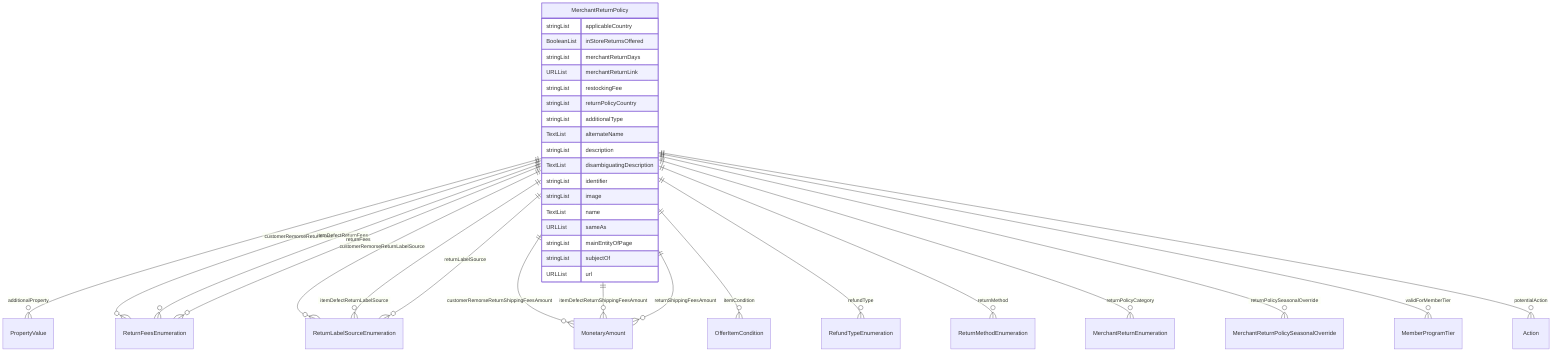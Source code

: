 erDiagram
MerchantReturnPolicy {
    stringList applicableCountry  
    BooleanList inStoreReturnsOffered  
    stringList merchantReturnDays  
    URLList merchantReturnLink  
    stringList restockingFee  
    stringList returnPolicyCountry  
    stringList additionalType  
    TextList alternateName  
    stringList description  
    TextList disambiguatingDescription  
    stringList identifier  
    stringList image  
    TextList name  
    URLList sameAs  
    stringList mainEntityOfPage  
    stringList subjectOf  
    URLList url  
}

MerchantReturnPolicy ||--}o PropertyValue : "additionalProperty"
MerchantReturnPolicy ||--}o ReturnFeesEnumeration : "customerRemorseReturnFees"
MerchantReturnPolicy ||--}o ReturnLabelSourceEnumeration : "customerRemorseReturnLabelSource"
MerchantReturnPolicy ||--}o MonetaryAmount : "customerRemorseReturnShippingFeesAmount"
MerchantReturnPolicy ||--}o OfferItemCondition : "itemCondition"
MerchantReturnPolicy ||--}o ReturnFeesEnumeration : "itemDefectReturnFees"
MerchantReturnPolicy ||--}o ReturnLabelSourceEnumeration : "itemDefectReturnLabelSource"
MerchantReturnPolicy ||--}o MonetaryAmount : "itemDefectReturnShippingFeesAmount"
MerchantReturnPolicy ||--}o RefundTypeEnumeration : "refundType"
MerchantReturnPolicy ||--}o ReturnFeesEnumeration : "returnFees"
MerchantReturnPolicy ||--}o ReturnLabelSourceEnumeration : "returnLabelSource"
MerchantReturnPolicy ||--}o ReturnMethodEnumeration : "returnMethod"
MerchantReturnPolicy ||--}o MerchantReturnEnumeration : "returnPolicyCategory"
MerchantReturnPolicy ||--}o MerchantReturnPolicySeasonalOverride : "returnPolicySeasonalOverride"
MerchantReturnPolicy ||--}o MonetaryAmount : "returnShippingFeesAmount"
MerchantReturnPolicy ||--}o MemberProgramTier : "validForMemberTier"
MerchantReturnPolicy ||--}o Action : "potentialAction"